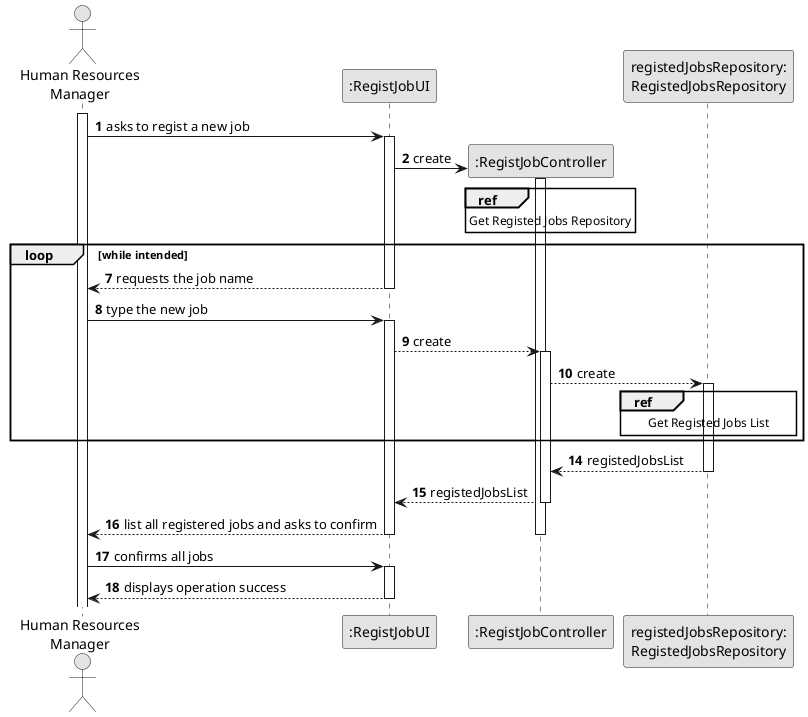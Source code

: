 @startuml
skinparam monochrome true
skinparam packageStyle rectangle
skinparam shadowing false

actor "Human Resources\nManager" as HRM
participant ":RegistJobUI" as UI
participant ":RegistJobController" as CTRL
participant "registedJobsRepository:\nRegistedJobsRepository" as RegistedJobsRepository

autonumber 1

activate HRM
    HRM -> UI : asks to regist a new job
    activate UI
        UI -> CTRL** : create
        activate CTRL
        ref over CTRL
            Get Registed Jobs Repository
        end ref

    loop while intended
            autonumber 7
            UI --> HRM : requests the job name
        deactivate UI
        HRM -> UI : type the new job
        activate UI
            UI --> CTRL: create
        activate CTRL
            CTRL --> RegistedJobsRepository : create
            activate RegistedJobsRepository
            autonumber 14
            ref over RegistedJobsRepository
                Get Registed Jobs List
            end ref
    end
                RegistedJobsRepository --> CTRL : registedJobsList
            deactivate RegistedJobsRepository
            CTRL --> UI : registedJobsList
        deactivate CTRL
        UI --> HRM : list all registered jobs and asks to confirm
            deactivate CTRL
        deactivate UI
    HRM -> UI : confirms all jobs
    activate UI
    UI --> HRM : displays operation success
    deactivate UI

@enduml